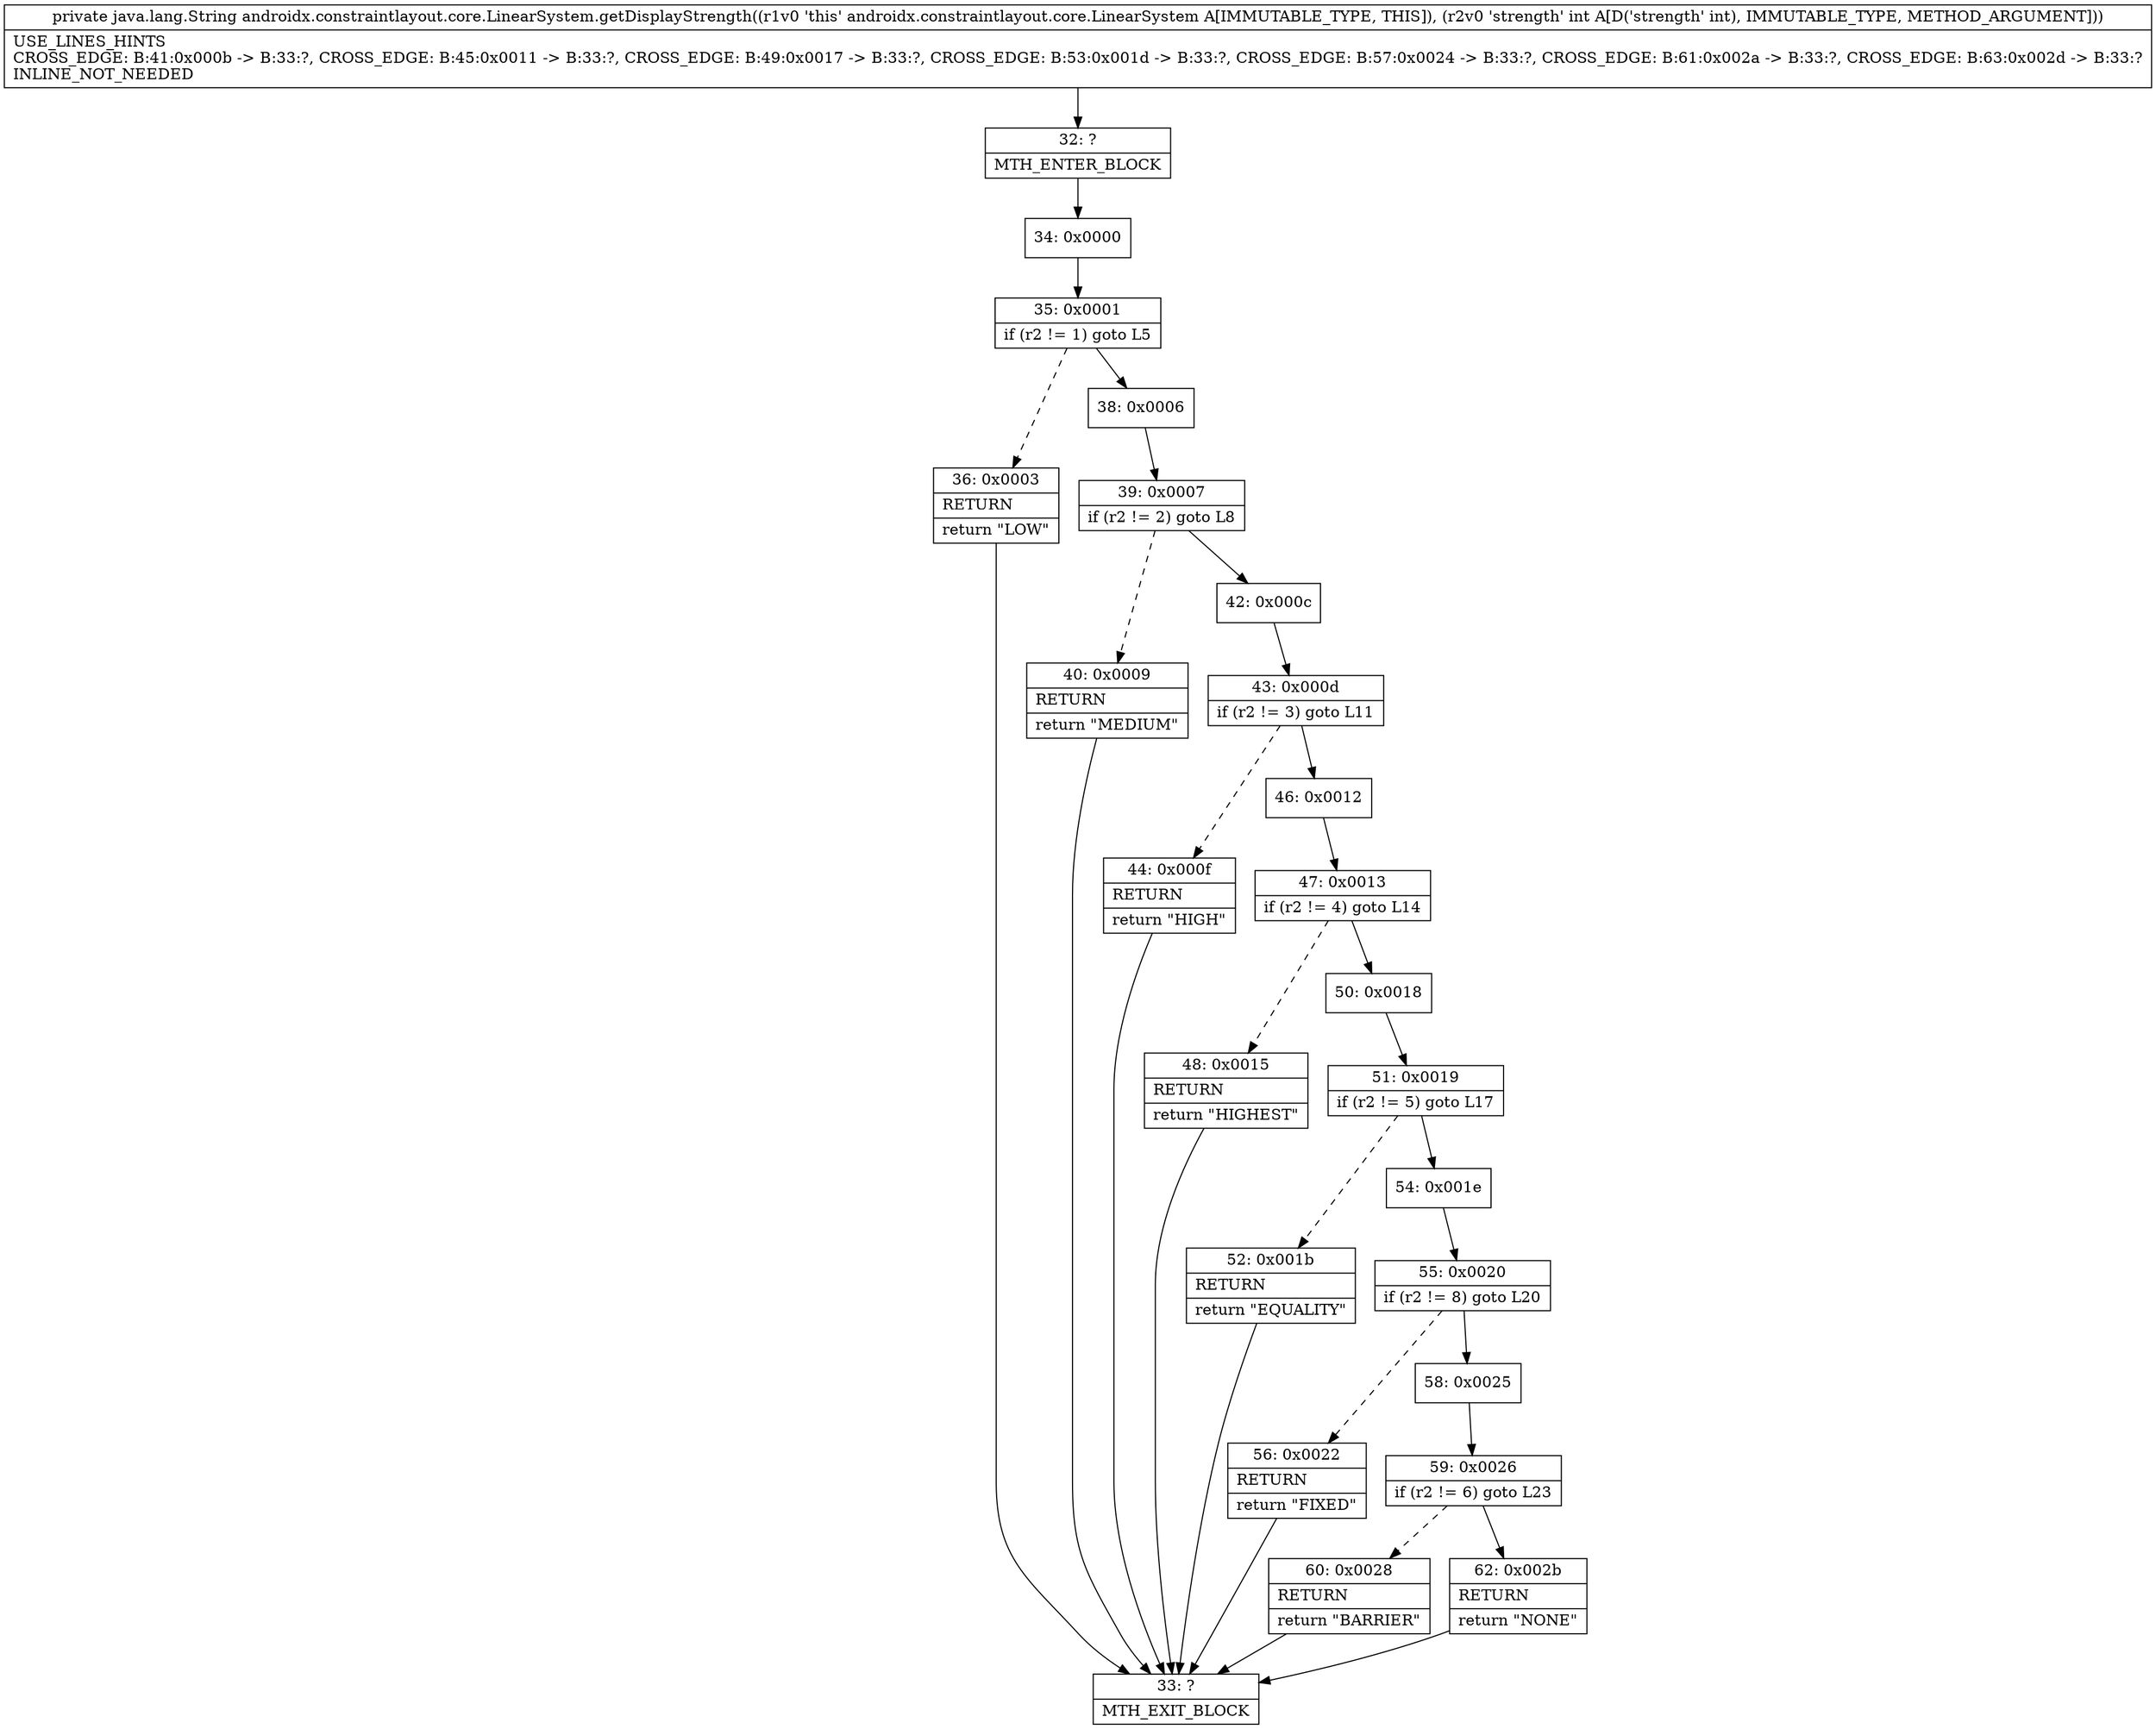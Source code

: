 digraph "CFG forandroidx.constraintlayout.core.LinearSystem.getDisplayStrength(I)Ljava\/lang\/String;" {
Node_32 [shape=record,label="{32\:\ ?|MTH_ENTER_BLOCK\l}"];
Node_34 [shape=record,label="{34\:\ 0x0000}"];
Node_35 [shape=record,label="{35\:\ 0x0001|if (r2 != 1) goto L5\l}"];
Node_36 [shape=record,label="{36\:\ 0x0003|RETURN\l|return \"LOW\"\l}"];
Node_33 [shape=record,label="{33\:\ ?|MTH_EXIT_BLOCK\l}"];
Node_38 [shape=record,label="{38\:\ 0x0006}"];
Node_39 [shape=record,label="{39\:\ 0x0007|if (r2 != 2) goto L8\l}"];
Node_40 [shape=record,label="{40\:\ 0x0009|RETURN\l|return \"MEDIUM\"\l}"];
Node_42 [shape=record,label="{42\:\ 0x000c}"];
Node_43 [shape=record,label="{43\:\ 0x000d|if (r2 != 3) goto L11\l}"];
Node_44 [shape=record,label="{44\:\ 0x000f|RETURN\l|return \"HIGH\"\l}"];
Node_46 [shape=record,label="{46\:\ 0x0012}"];
Node_47 [shape=record,label="{47\:\ 0x0013|if (r2 != 4) goto L14\l}"];
Node_48 [shape=record,label="{48\:\ 0x0015|RETURN\l|return \"HIGHEST\"\l}"];
Node_50 [shape=record,label="{50\:\ 0x0018}"];
Node_51 [shape=record,label="{51\:\ 0x0019|if (r2 != 5) goto L17\l}"];
Node_52 [shape=record,label="{52\:\ 0x001b|RETURN\l|return \"EQUALITY\"\l}"];
Node_54 [shape=record,label="{54\:\ 0x001e}"];
Node_55 [shape=record,label="{55\:\ 0x0020|if (r2 != 8) goto L20\l}"];
Node_56 [shape=record,label="{56\:\ 0x0022|RETURN\l|return \"FIXED\"\l}"];
Node_58 [shape=record,label="{58\:\ 0x0025}"];
Node_59 [shape=record,label="{59\:\ 0x0026|if (r2 != 6) goto L23\l}"];
Node_60 [shape=record,label="{60\:\ 0x0028|RETURN\l|return \"BARRIER\"\l}"];
Node_62 [shape=record,label="{62\:\ 0x002b|RETURN\l|return \"NONE\"\l}"];
MethodNode[shape=record,label="{private java.lang.String androidx.constraintlayout.core.LinearSystem.getDisplayStrength((r1v0 'this' androidx.constraintlayout.core.LinearSystem A[IMMUTABLE_TYPE, THIS]), (r2v0 'strength' int A[D('strength' int), IMMUTABLE_TYPE, METHOD_ARGUMENT]))  | USE_LINES_HINTS\lCROSS_EDGE: B:41:0x000b \-\> B:33:?, CROSS_EDGE: B:45:0x0011 \-\> B:33:?, CROSS_EDGE: B:49:0x0017 \-\> B:33:?, CROSS_EDGE: B:53:0x001d \-\> B:33:?, CROSS_EDGE: B:57:0x0024 \-\> B:33:?, CROSS_EDGE: B:61:0x002a \-\> B:33:?, CROSS_EDGE: B:63:0x002d \-\> B:33:?\lINLINE_NOT_NEEDED\l}"];
MethodNode -> Node_32;Node_32 -> Node_34;
Node_34 -> Node_35;
Node_35 -> Node_36[style=dashed];
Node_35 -> Node_38;
Node_36 -> Node_33;
Node_38 -> Node_39;
Node_39 -> Node_40[style=dashed];
Node_39 -> Node_42;
Node_40 -> Node_33;
Node_42 -> Node_43;
Node_43 -> Node_44[style=dashed];
Node_43 -> Node_46;
Node_44 -> Node_33;
Node_46 -> Node_47;
Node_47 -> Node_48[style=dashed];
Node_47 -> Node_50;
Node_48 -> Node_33;
Node_50 -> Node_51;
Node_51 -> Node_52[style=dashed];
Node_51 -> Node_54;
Node_52 -> Node_33;
Node_54 -> Node_55;
Node_55 -> Node_56[style=dashed];
Node_55 -> Node_58;
Node_56 -> Node_33;
Node_58 -> Node_59;
Node_59 -> Node_60[style=dashed];
Node_59 -> Node_62;
Node_60 -> Node_33;
Node_62 -> Node_33;
}

